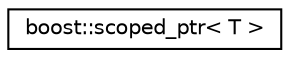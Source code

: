 digraph G
{
  edge [fontname="Helvetica",fontsize="10",labelfontname="Helvetica",labelfontsize="10"];
  node [fontname="Helvetica",fontsize="10",shape=record];
  rankdir="LR";
  Node1 [label="boost::scoped_ptr\< T \>",height=0.2,width=0.4,color="black", fillcolor="white", style="filled",URL="$classboost_1_1scoped__ptr.html"];
}

